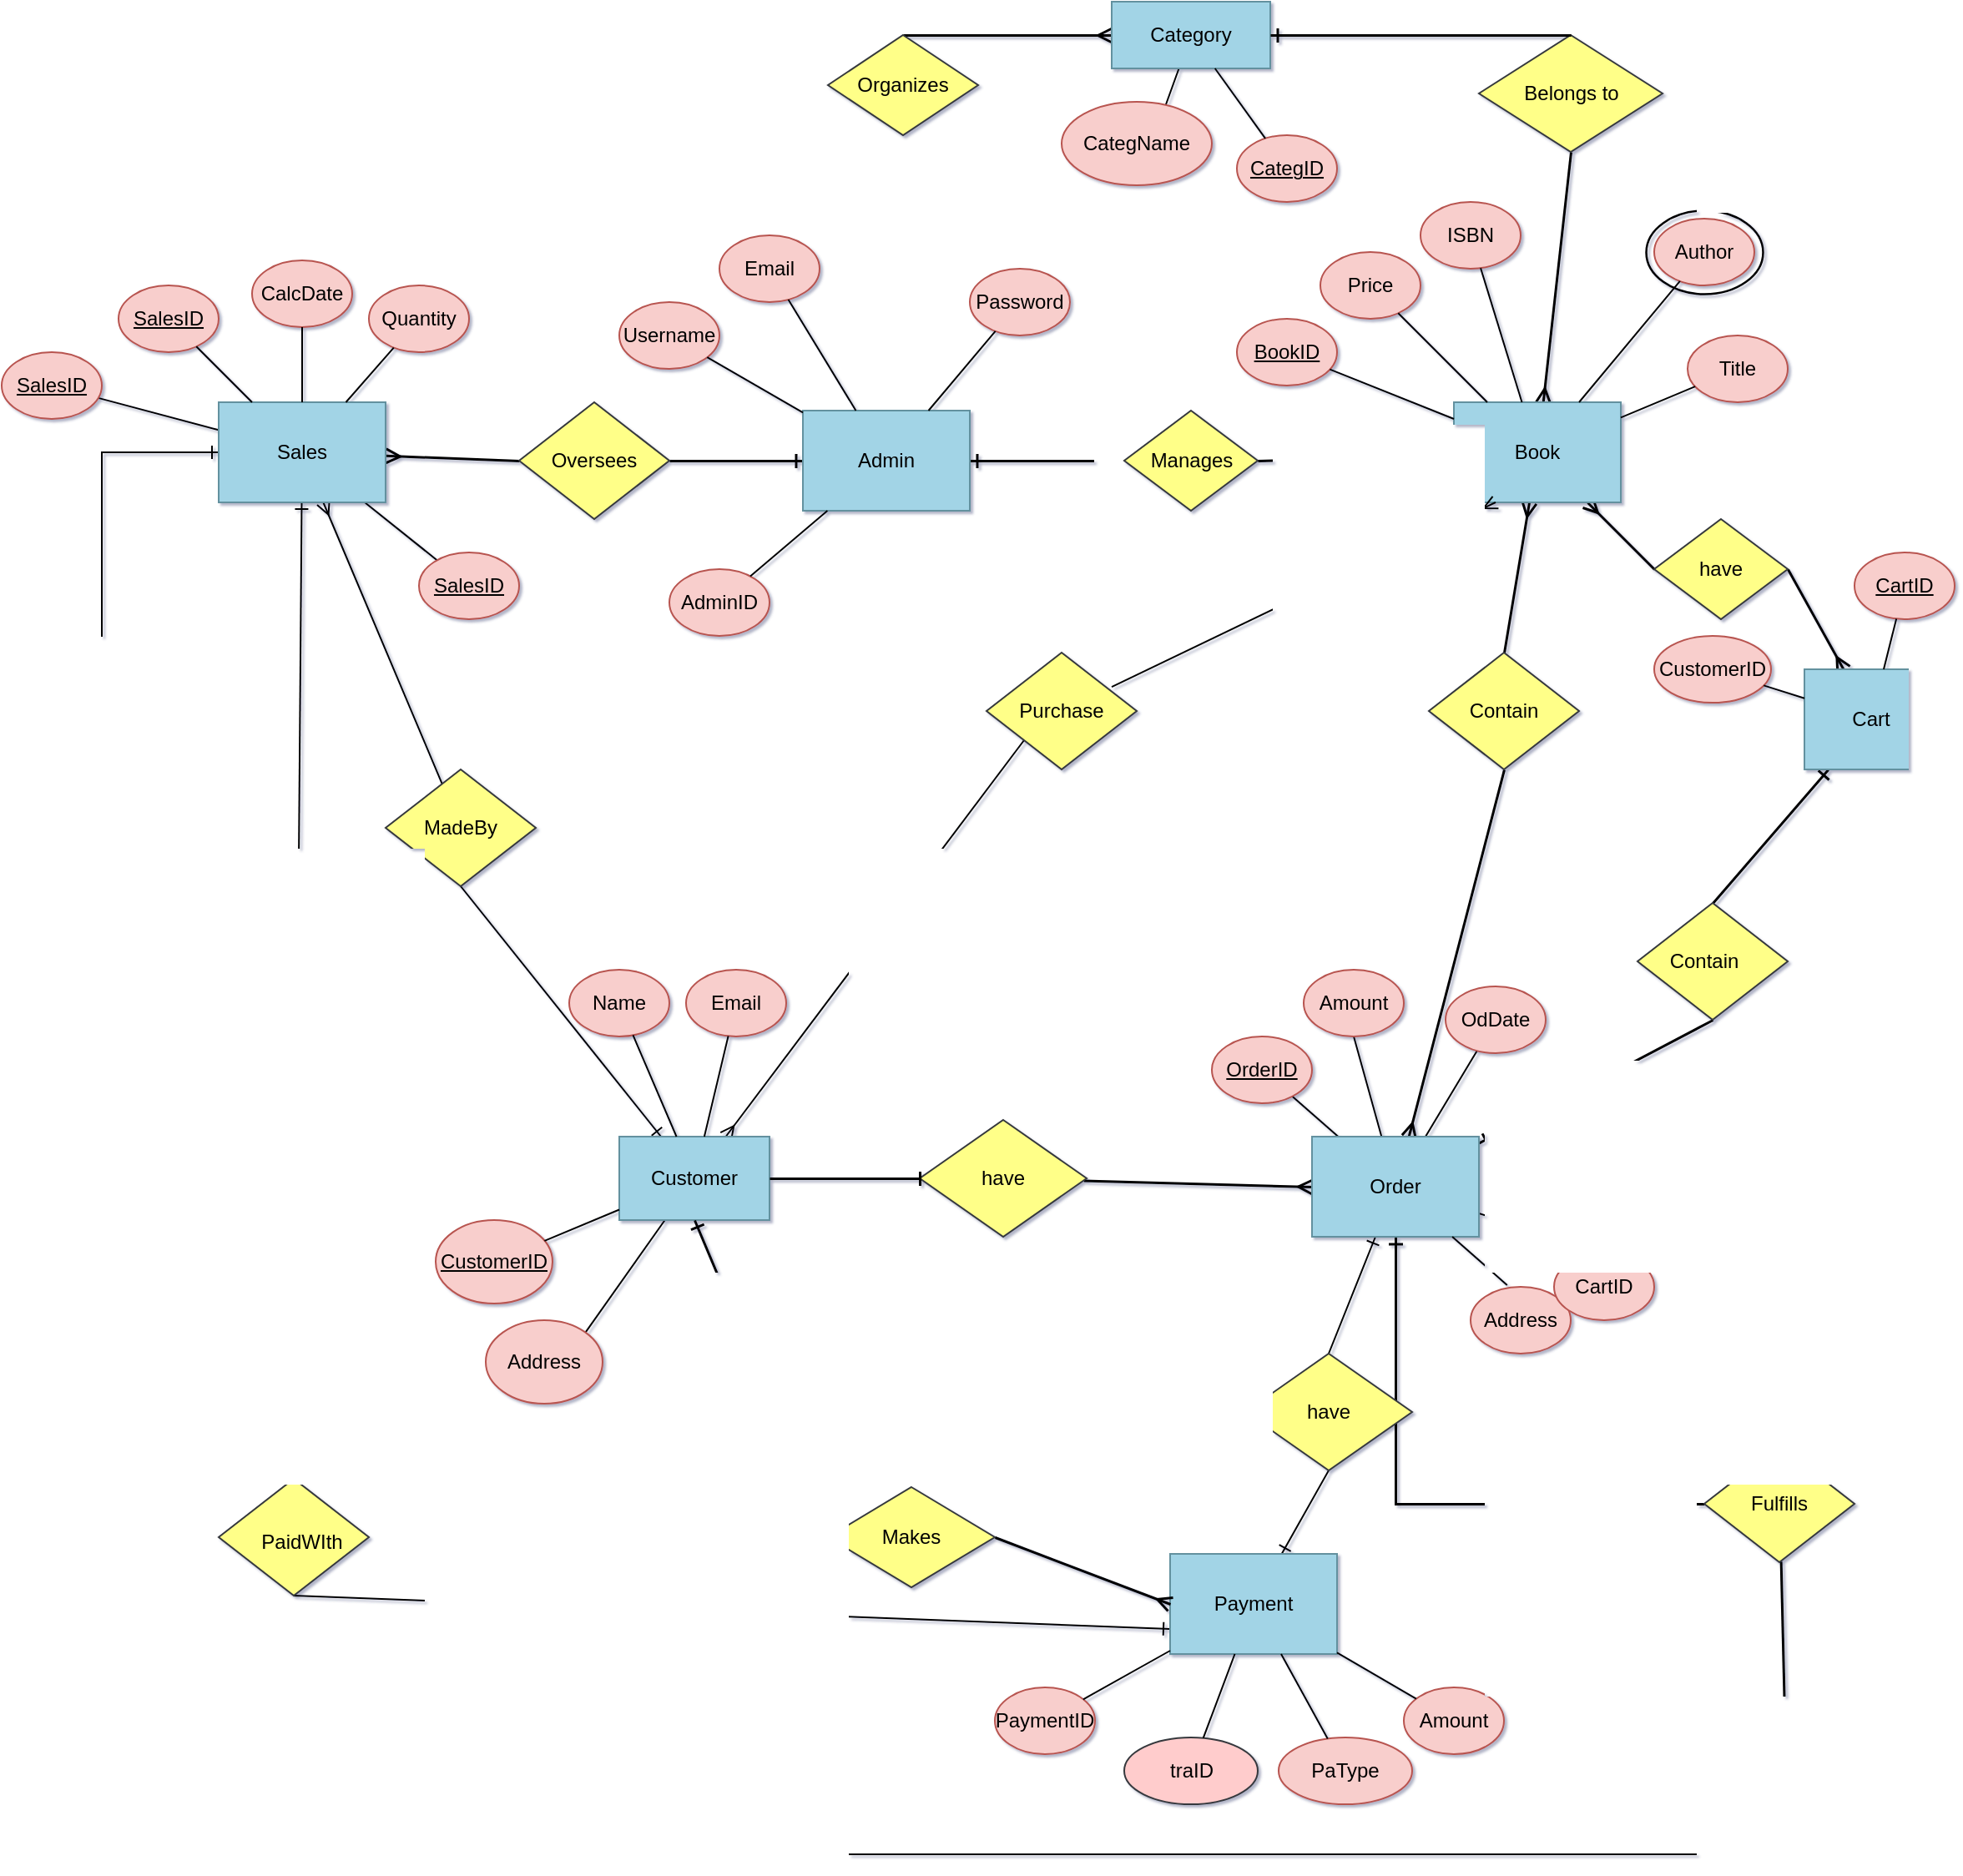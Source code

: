 <mxfile version="26.0.5">
  <diagram name="Page-1" id="3rhYrRMiB4eGqfflBsjG">
    <mxGraphModel dx="-1887" dy="951" grid="1" gridSize="10" guides="0" tooltips="1" connect="1" arrows="1" fold="1" page="0" pageScale="1" pageWidth="980" pageHeight="1390" background="none" math="0" shadow="1">
      <root>
        <mxCell id="0" />
        <mxCell id="1" parent="0" />
        <mxCell id="0gAxfDzyQAuVlfRYsMav-294" style="rounded=0;orthogonalLoop=1;jettySize=auto;html=1;endArrow=ERone;endFill=0;strokeWidth=1.5;exitX=1;exitY=0.5;exitDx=0;exitDy=0;" parent="1" source="0gAxfDzyQAuVlfRYsMav-291" target="0gAxfDzyQAuVlfRYsMav-194" edge="1">
          <mxGeometry relative="1" as="geometry" />
        </mxCell>
        <mxCell id="0gAxfDzyQAuVlfRYsMav-307" style="rounded=0;orthogonalLoop=1;jettySize=auto;html=1;endArrow=ERone;endFill=0;strokeWidth=1.5;exitX=0.5;exitY=1;exitDx=0;exitDy=0;" parent="1" source="0gAxfDzyQAuVlfRYsMav-305" target="0gAxfDzyQAuVlfRYsMav-194" edge="1">
          <mxGeometry relative="1" as="geometry" />
        </mxCell>
        <mxCell id="0gAxfDzyQAuVlfRYsMav-555" style="rounded=0;orthogonalLoop=1;jettySize=auto;html=1;endArrow=ERone;endFill=0;strokeWidth=1.5;" parent="1" source="0gAxfDzyQAuVlfRYsMav-203" target="0gAxfDzyQAuVlfRYsMav-194" edge="1">
          <mxGeometry relative="1" as="geometry" />
        </mxCell>
        <mxCell id="0gAxfDzyQAuVlfRYsMav-194" value="Admin" style="rounded=0;whiteSpace=wrap;html=1;fillColor=#a2d4e6;strokeColor=#63919f;" parent="1" vertex="1">
          <mxGeometry x="3530" y="235" width="100" height="60" as="geometry" />
        </mxCell>
        <mxCell id="0gAxfDzyQAuVlfRYsMav-195" value="AdminID" style="ellipse;whiteSpace=wrap;html=1;fillColor=#f8cecc;strokeColor=#b85450;" parent="1" vertex="1">
          <mxGeometry x="3450" y="330" width="60" height="40" as="geometry" />
        </mxCell>
        <mxCell id="0gAxfDzyQAuVlfRYsMav-196" style="endArrow=none;endFill=0;" parent="1" source="0gAxfDzyQAuVlfRYsMav-194" target="0gAxfDzyQAuVlfRYsMav-195" edge="1">
          <mxGeometry relative="1" as="geometry" />
        </mxCell>
        <mxCell id="0gAxfDzyQAuVlfRYsMav-197" value="Username" style="ellipse;whiteSpace=wrap;html=1;fillColor=#f8cecc;strokeColor=#b85450;" parent="1" vertex="1">
          <mxGeometry x="3420" y="170" width="60" height="40" as="geometry" />
        </mxCell>
        <mxCell id="0gAxfDzyQAuVlfRYsMav-198" style="endArrow=none;endFill=0;" parent="1" source="0gAxfDzyQAuVlfRYsMav-194" target="0gAxfDzyQAuVlfRYsMav-197" edge="1">
          <mxGeometry relative="1" as="geometry" />
        </mxCell>
        <mxCell id="0gAxfDzyQAuVlfRYsMav-199" value="Email" style="ellipse;whiteSpace=wrap;html=1;fillColor=#f8cecc;strokeColor=#b85450;" parent="1" vertex="1">
          <mxGeometry x="3480" y="130" width="60" height="40" as="geometry" />
        </mxCell>
        <mxCell id="0gAxfDzyQAuVlfRYsMav-200" style="endArrow=none;endFill=0;" parent="1" source="0gAxfDzyQAuVlfRYsMav-194" target="0gAxfDzyQAuVlfRYsMav-199" edge="1">
          <mxGeometry relative="1" as="geometry" />
        </mxCell>
        <mxCell id="0gAxfDzyQAuVlfRYsMav-201" value="Password" style="ellipse;whiteSpace=wrap;html=1;fillColor=#f8cecc;strokeColor=#b85450;" parent="1" vertex="1">
          <mxGeometry x="3630" y="150" width="60" height="40" as="geometry" />
        </mxCell>
        <mxCell id="0gAxfDzyQAuVlfRYsMav-202" style="endArrow=none;endFill=0;" parent="1" source="0gAxfDzyQAuVlfRYsMav-194" target="0gAxfDzyQAuVlfRYsMav-201" edge="1">
          <mxGeometry relative="1" as="geometry" />
        </mxCell>
        <mxCell id="0gAxfDzyQAuVlfRYsMav-203" value="Manages" style="rhombus;whiteSpace=wrap;html=1;fillColor=#ffff88;strokeColor=#36393d;" parent="1" vertex="1">
          <mxGeometry x="3722.5" y="235" width="80" height="60" as="geometry" />
        </mxCell>
        <mxCell id="0gAxfDzyQAuVlfRYsMav-209" style="rounded=0;orthogonalLoop=1;jettySize=auto;html=1;endArrow=ERmany;endFill=0;exitX=0;exitY=0.5;exitDx=0;exitDy=0;strokeWidth=1.5;" parent="1" source="0gAxfDzyQAuVlfRYsMav-272" target="0gAxfDzyQAuVlfRYsMav-210" edge="1">
          <mxGeometry relative="1" as="geometry" />
        </mxCell>
        <mxCell id="0gAxfDzyQAuVlfRYsMav-313" style="rounded=0;orthogonalLoop=1;jettySize=auto;html=1;endArrow=ERmany;endFill=0;exitX=0.5;exitY=1;exitDx=0;exitDy=0;strokeWidth=1.5;" parent="1" source="0gAxfDzyQAuVlfRYsMav-311" target="0gAxfDzyQAuVlfRYsMav-210" edge="1">
          <mxGeometry relative="1" as="geometry" />
        </mxCell>
        <mxCell id="0gAxfDzyQAuVlfRYsMav-419" style="rounded=0;orthogonalLoop=1;jettySize=auto;html=1;endArrow=ERmany;endFill=0;exitX=0.5;exitY=0;exitDx=0;exitDy=0;strokeWidth=1.5;" parent="1" source="0gAxfDzyQAuVlfRYsMav-415" target="0gAxfDzyQAuVlfRYsMav-210" edge="1">
          <mxGeometry relative="1" as="geometry" />
        </mxCell>
        <mxCell id="0gAxfDzyQAuVlfRYsMav-556" style="rounded=0;orthogonalLoop=1;jettySize=auto;html=1;endArrow=ERmany;endFill=0;exitX=1;exitY=0.5;exitDx=0;exitDy=0;strokeWidth=1.5;" parent="1" source="0gAxfDzyQAuVlfRYsMav-203" target="0gAxfDzyQAuVlfRYsMav-210" edge="1">
          <mxGeometry relative="1" as="geometry" />
        </mxCell>
        <mxCell id="0gAxfDzyQAuVlfRYsMav-210" value="Book" style="rounded=0;whiteSpace=wrap;html=1;fillColor=#a2d4e6;strokeColor=#63919f;" parent="1" vertex="1">
          <mxGeometry x="3920" y="230" width="100" height="60" as="geometry" />
        </mxCell>
        <mxCell id="0gAxfDzyQAuVlfRYsMav-211" value="&lt;u&gt;BookID&lt;/u&gt;" style="ellipse;whiteSpace=wrap;html=1;fillColor=#f8cecc;strokeColor=#b85450;" parent="1" vertex="1">
          <mxGeometry x="3790" y="180" width="60" height="40" as="geometry" />
        </mxCell>
        <mxCell id="0gAxfDzyQAuVlfRYsMav-212" style="endArrow=none;endFill=0;" parent="1" source="0gAxfDzyQAuVlfRYsMav-210" target="0gAxfDzyQAuVlfRYsMav-211" edge="1">
          <mxGeometry relative="1" as="geometry" />
        </mxCell>
        <mxCell id="0gAxfDzyQAuVlfRYsMav-213" value="Title" style="ellipse;whiteSpace=wrap;html=1;fillColor=#f8cecc;strokeColor=#b85450;" parent="1" vertex="1">
          <mxGeometry x="4060" y="190" width="60" height="40" as="geometry" />
        </mxCell>
        <mxCell id="0gAxfDzyQAuVlfRYsMav-214" style="endArrow=none;endFill=0;" parent="1" source="0gAxfDzyQAuVlfRYsMav-210" target="0gAxfDzyQAuVlfRYsMav-213" edge="1">
          <mxGeometry relative="1" as="geometry" />
        </mxCell>
        <mxCell id="0gAxfDzyQAuVlfRYsMav-215" value="ISBN" style="ellipse;whiteSpace=wrap;html=1;fillColor=#f8cecc;strokeColor=#b85450;" parent="1" vertex="1">
          <mxGeometry x="3900" y="110" width="60" height="40" as="geometry" />
        </mxCell>
        <mxCell id="0gAxfDzyQAuVlfRYsMav-216" style="endArrow=none;endFill=0;" parent="1" source="0gAxfDzyQAuVlfRYsMav-210" target="0gAxfDzyQAuVlfRYsMav-215" edge="1">
          <mxGeometry relative="1" as="geometry" />
        </mxCell>
        <mxCell id="0gAxfDzyQAuVlfRYsMav-217" value="Price" style="ellipse;whiteSpace=wrap;html=1;fillColor=#f8cecc;strokeColor=#b85450;" parent="1" vertex="1">
          <mxGeometry x="3840" y="140" width="60" height="40" as="geometry" />
        </mxCell>
        <mxCell id="0gAxfDzyQAuVlfRYsMav-218" style="endArrow=none;endFill=0;" parent="1" source="0gAxfDzyQAuVlfRYsMav-210" target="0gAxfDzyQAuVlfRYsMav-217" edge="1">
          <mxGeometry relative="1" as="geometry" />
        </mxCell>
        <mxCell id="0gAxfDzyQAuVlfRYsMav-219" value="Author" style="ellipse;whiteSpace=wrap;html=1;fillColor=#f8cecc;strokeColor=#b85450;" parent="1" vertex="1">
          <mxGeometry x="4040" y="120" width="60" height="40" as="geometry" />
        </mxCell>
        <mxCell id="0gAxfDzyQAuVlfRYsMav-220" style="endArrow=none;endFill=0;" parent="1" source="0gAxfDzyQAuVlfRYsMav-210" target="0gAxfDzyQAuVlfRYsMav-219" edge="1">
          <mxGeometry relative="1" as="geometry" />
        </mxCell>
        <mxCell id="0gAxfDzyQAuVlfRYsMav-330" style="rounded=0;orthogonalLoop=1;jettySize=auto;html=1;endArrow=ERone;endFill=0;" parent="1" target="0gAxfDzyQAuVlfRYsMav-221" edge="1">
          <mxGeometry relative="1" as="geometry">
            <mxPoint x="3845" y="870" as="sourcePoint" />
          </mxGeometry>
        </mxCell>
        <mxCell id="0gAxfDzyQAuVlfRYsMav-540" style="rounded=0;orthogonalLoop=1;jettySize=auto;html=1;entryX=0;entryY=0.75;entryDx=0;entryDy=0;endArrow=ERone;endFill=0;exitX=0.5;exitY=1;exitDx=0;exitDy=0;" parent="1" source="0gAxfDzyQAuVlfRYsMav-537" target="0gAxfDzyQAuVlfRYsMav-221" edge="1">
          <mxGeometry relative="1" as="geometry">
            <mxPoint x="3740" y="960" as="targetPoint" />
          </mxGeometry>
        </mxCell>
        <mxCell id="0gAxfDzyQAuVlfRYsMav-221" value="Payment" style="rounded=0;whiteSpace=wrap;html=1;fillColor=#a2d4e6;strokeColor=#63919f;" parent="1" vertex="1">
          <mxGeometry x="3750" y="920" width="100" height="60" as="geometry" />
        </mxCell>
        <mxCell id="0gAxfDzyQAuVlfRYsMav-222" value="PaymentID" style="ellipse;whiteSpace=wrap;html=1;fillColor=#f8cecc;strokeColor=#b85450;" parent="1" vertex="1">
          <mxGeometry x="3645" y="1000" width="60" height="40" as="geometry" />
        </mxCell>
        <mxCell id="0gAxfDzyQAuVlfRYsMav-223" style="endArrow=none;endFill=0;" parent="1" source="0gAxfDzyQAuVlfRYsMav-221" target="0gAxfDzyQAuVlfRYsMav-222" edge="1">
          <mxGeometry relative="1" as="geometry" />
        </mxCell>
        <mxCell id="0gAxfDzyQAuVlfRYsMav-224" value="Amount" style="ellipse;whiteSpace=wrap;html=1;fillColor=#f8cecc;strokeColor=#b85450;" parent="1" vertex="1">
          <mxGeometry x="3890" y="1000" width="60" height="40" as="geometry" />
        </mxCell>
        <mxCell id="0gAxfDzyQAuVlfRYsMav-225" style="endArrow=none;endFill=0;" parent="1" source="0gAxfDzyQAuVlfRYsMav-221" target="0gAxfDzyQAuVlfRYsMav-224" edge="1">
          <mxGeometry relative="1" as="geometry" />
        </mxCell>
        <mxCell id="0gAxfDzyQAuVlfRYsMav-226" value="PaType" style="ellipse;whiteSpace=wrap;html=1;fillColor=#f8cecc;strokeColor=#b85450;" parent="1" vertex="1">
          <mxGeometry x="3815" y="1030" width="80" height="40" as="geometry" />
        </mxCell>
        <mxCell id="0gAxfDzyQAuVlfRYsMav-227" style="endArrow=none;endFill=0;" parent="1" source="0gAxfDzyQAuVlfRYsMav-221" target="0gAxfDzyQAuVlfRYsMav-226" edge="1">
          <mxGeometry relative="1" as="geometry" />
        </mxCell>
        <mxCell id="0gAxfDzyQAuVlfRYsMav-228" value="traID" style="ellipse;whiteSpace=wrap;html=1;fillColor=#ffcccc;strokeColor=#36393d;" parent="1" vertex="1">
          <mxGeometry x="3722.5" y="1030" width="80" height="40" as="geometry" />
        </mxCell>
        <mxCell id="0gAxfDzyQAuVlfRYsMav-229" style="endArrow=none;endFill=0;" parent="1" source="0gAxfDzyQAuVlfRYsMav-221" target="0gAxfDzyQAuVlfRYsMav-228" edge="1">
          <mxGeometry relative="1" as="geometry" />
        </mxCell>
        <mxCell id="0gAxfDzyQAuVlfRYsMav-320" style="rounded=0;orthogonalLoop=1;jettySize=auto;html=1;entryX=1;entryY=0;entryDx=0;entryDy=0;endArrow=none;endFill=0;" parent="1" source="0gAxfDzyQAuVlfRYsMav-237" target="0gAxfDzyQAuVlfRYsMav-319" edge="1">
          <mxGeometry relative="1" as="geometry" />
        </mxCell>
        <mxCell id="0gAxfDzyQAuVlfRYsMav-423" style="rounded=0;orthogonalLoop=1;jettySize=auto;html=1;endArrow=ERmany;endFill=0;exitX=0;exitY=1;exitDx=0;exitDy=0;" parent="1" source="0gAxfDzyQAuVlfRYsMav-417" target="0gAxfDzyQAuVlfRYsMav-237" edge="1">
          <mxGeometry relative="1" as="geometry">
            <mxPoint x="3500" y="560" as="sourcePoint" />
          </mxGeometry>
        </mxCell>
        <mxCell id="0gAxfDzyQAuVlfRYsMav-533" style="rounded=0;orthogonalLoop=1;jettySize=auto;html=1;endArrow=ERone;endFill=0;exitX=0.5;exitY=1;exitDx=0;exitDy=0;" parent="1" source="0gAxfDzyQAuVlfRYsMav-530" target="0gAxfDzyQAuVlfRYsMav-237" edge="1">
          <mxGeometry relative="1" as="geometry">
            <mxPoint x="3310" y="600" as="sourcePoint" />
          </mxGeometry>
        </mxCell>
        <mxCell id="0gAxfDzyQAuVlfRYsMav-237" value="Customer" style="rounded=0;whiteSpace=wrap;html=1;fillColor=#a2d4e6;strokeColor=#63919f;" parent="1" vertex="1">
          <mxGeometry x="3420" y="670" width="90" height="50" as="geometry" />
        </mxCell>
        <mxCell id="0gAxfDzyQAuVlfRYsMav-238" value="&lt;u&gt;CustomerID&lt;/u&gt;" style="ellipse;whiteSpace=wrap;html=1;fillColor=#f8cecc;strokeColor=#b85450;" parent="1" vertex="1">
          <mxGeometry x="3310" y="720" width="70" height="50" as="geometry" />
        </mxCell>
        <mxCell id="0gAxfDzyQAuVlfRYsMav-239" style="endArrow=none;endFill=0;" parent="1" source="0gAxfDzyQAuVlfRYsMav-237" target="0gAxfDzyQAuVlfRYsMav-238" edge="1">
          <mxGeometry relative="1" as="geometry" />
        </mxCell>
        <mxCell id="0gAxfDzyQAuVlfRYsMav-240" value="Name" style="ellipse;whiteSpace=wrap;html=1;fillColor=#f8cecc;strokeColor=#b85450;" parent="1" vertex="1">
          <mxGeometry x="3390" y="570" width="60" height="40" as="geometry" />
        </mxCell>
        <mxCell id="0gAxfDzyQAuVlfRYsMav-241" style="endArrow=none;endFill=0;" parent="1" source="0gAxfDzyQAuVlfRYsMav-237" target="0gAxfDzyQAuVlfRYsMav-240" edge="1">
          <mxGeometry relative="1" as="geometry" />
        </mxCell>
        <mxCell id="0gAxfDzyQAuVlfRYsMav-242" value="Email" style="ellipse;whiteSpace=wrap;html=1;fillColor=#f8cecc;strokeColor=#b85450;" parent="1" vertex="1">
          <mxGeometry x="3460" y="570" width="60" height="40" as="geometry" />
        </mxCell>
        <mxCell id="0gAxfDzyQAuVlfRYsMav-243" style="endArrow=none;endFill=0;" parent="1" source="0gAxfDzyQAuVlfRYsMav-237" target="0gAxfDzyQAuVlfRYsMav-242" edge="1">
          <mxGeometry relative="1" as="geometry" />
        </mxCell>
        <mxCell id="0gAxfDzyQAuVlfRYsMav-248" style="rounded=0;orthogonalLoop=1;jettySize=auto;html=1;entryX=0;entryY=0.5;entryDx=0;entryDy=0;endArrow=ERmany;endFill=0;strokeWidth=1.5;" parent="1" source="0gAxfDzyQAuVlfRYsMav-249" target="0gAxfDzyQAuVlfRYsMav-276" edge="1">
          <mxGeometry relative="1" as="geometry">
            <mxPoint x="3830" y="695" as="targetPoint" />
          </mxGeometry>
        </mxCell>
        <mxCell id="0gAxfDzyQAuVlfRYsMav-249" value="" style="rhombus;whiteSpace=wrap;html=1;fillColor=#ffff88;strokeColor=#36393d;" parent="1" vertex="1">
          <mxGeometry x="3600" y="660" width="100" height="70" as="geometry" />
        </mxCell>
        <mxCell id="0gAxfDzyQAuVlfRYsMav-250" value="have" style="text;html=1;align=center;verticalAlign=middle;whiteSpace=wrap;rounded=0;" parent="1" vertex="1">
          <mxGeometry x="3620" y="680" width="60" height="30" as="geometry" />
        </mxCell>
        <mxCell id="0gAxfDzyQAuVlfRYsMav-253" value="" style="endArrow=baseDash;html=1;rounded=0;entryX=0;entryY=0.5;entryDx=0;entryDy=0;endFill=0;strokeWidth=1.5;" parent="1" target="0gAxfDzyQAuVlfRYsMav-249" edge="1">
          <mxGeometry width="50" height="50" relative="1" as="geometry">
            <mxPoint x="3510" y="695" as="sourcePoint" />
            <mxPoint x="3600" y="560" as="targetPoint" />
          </mxGeometry>
        </mxCell>
        <mxCell id="0gAxfDzyQAuVlfRYsMav-258" value="" style="rhombus;whiteSpace=wrap;html=1;fillColor=#ffff88;strokeColor=#36393d;" parent="1" vertex="1">
          <mxGeometry x="3545" y="880" width="100" height="60" as="geometry" />
        </mxCell>
        <mxCell id="0gAxfDzyQAuVlfRYsMav-259" value="Makes" style="text;html=1;align=center;verticalAlign=middle;whiteSpace=wrap;rounded=0;" parent="1" vertex="1">
          <mxGeometry x="3565" y="895" width="60" height="30" as="geometry" />
        </mxCell>
        <mxCell id="0gAxfDzyQAuVlfRYsMav-260" value="" style="endArrow=ERmany;html=1;rounded=0;entryX=0;entryY=0.5;entryDx=0;entryDy=0;exitX=1;exitY=0.5;exitDx=0;exitDy=0;endFill=0;strokeWidth=1.5;" parent="1" source="0gAxfDzyQAuVlfRYsMav-258" target="0gAxfDzyQAuVlfRYsMav-221" edge="1">
          <mxGeometry width="50" height="50" relative="1" as="geometry">
            <mxPoint x="3700" y="870" as="sourcePoint" />
            <mxPoint x="3750" y="820" as="targetPoint" />
          </mxGeometry>
        </mxCell>
        <mxCell id="0gAxfDzyQAuVlfRYsMav-261" value="" style="endArrow=ERone;html=1;rounded=0;exitX=0;exitY=0.5;exitDx=0;exitDy=0;entryX=0.5;entryY=1;entryDx=0;entryDy=0;endFill=0;strokeWidth=1.5;" parent="1" source="0gAxfDzyQAuVlfRYsMav-258" target="0gAxfDzyQAuVlfRYsMav-237" edge="1">
          <mxGeometry width="50" height="50" relative="1" as="geometry">
            <mxPoint x="3750" y="820" as="sourcePoint" />
            <mxPoint x="3700" y="870" as="targetPoint" />
          </mxGeometry>
        </mxCell>
        <mxCell id="0gAxfDzyQAuVlfRYsMav-266" style="rounded=0;orthogonalLoop=1;jettySize=auto;html=1;curved=1;strokeColor=default;endArrow=ERmany;endFill=0;exitX=1;exitY=0.5;exitDx=0;exitDy=0;strokeWidth=1.5;" parent="1" source="0gAxfDzyQAuVlfRYsMav-272" target="0gAxfDzyQAuVlfRYsMav-267" edge="1">
          <mxGeometry relative="1" as="geometry" />
        </mxCell>
        <mxCell id="0gAxfDzyQAuVlfRYsMav-566" style="rounded=0;orthogonalLoop=1;jettySize=auto;html=1;endArrow=ERone;endFill=0;strokeWidth=1.5;exitX=0.5;exitY=0;exitDx=0;exitDy=0;" parent="1" source="0gAxfDzyQAuVlfRYsMav-562" target="0gAxfDzyQAuVlfRYsMav-267" edge="1">
          <mxGeometry relative="1" as="geometry" />
        </mxCell>
        <mxCell id="0gAxfDzyQAuVlfRYsMav-267" value="Cart" style="rounded=0;whiteSpace=wrap;html=1;fillColor=#a2d4e6;strokeColor=#63919f;" parent="1" vertex="1">
          <mxGeometry x="4130" y="390" width="80" height="60" as="geometry" />
        </mxCell>
        <mxCell id="0gAxfDzyQAuVlfRYsMav-268" value="&lt;u&gt;CartID&lt;/u&gt;" style="ellipse;whiteSpace=wrap;html=1;fillColor=#f8cecc;strokeColor=#b85450;" parent="1" vertex="1">
          <mxGeometry x="4160" y="320" width="60" height="40" as="geometry" />
        </mxCell>
        <mxCell id="0gAxfDzyQAuVlfRYsMav-269" style="endArrow=none;endFill=0;" parent="1" source="0gAxfDzyQAuVlfRYsMav-267" target="0gAxfDzyQAuVlfRYsMav-268" edge="1">
          <mxGeometry relative="1" as="geometry" />
        </mxCell>
        <mxCell id="0gAxfDzyQAuVlfRYsMav-270" value="CustomerID" style="ellipse;whiteSpace=wrap;html=1;fillColor=#f8cecc;strokeColor=#b85450;" parent="1" vertex="1">
          <mxGeometry x="4040" y="370" width="70" height="40" as="geometry" />
        </mxCell>
        <mxCell id="0gAxfDzyQAuVlfRYsMav-271" style="endArrow=none;endFill=0;" parent="1" source="0gAxfDzyQAuVlfRYsMav-267" target="0gAxfDzyQAuVlfRYsMav-270" edge="1">
          <mxGeometry relative="1" as="geometry" />
        </mxCell>
        <mxCell id="0gAxfDzyQAuVlfRYsMav-272" value="have" style="rhombus;whiteSpace=wrap;html=1;fillColor=#ffff88;strokeColor=#36393d;" parent="1" vertex="1">
          <mxGeometry x="4040" y="300" width="80" height="60" as="geometry" />
        </mxCell>
        <mxCell id="0gAxfDzyQAuVlfRYsMav-273" style="rounded=0;orthogonalLoop=1;jettySize=auto;html=1;endArrow=none;endFill=0;" parent="1" source="0gAxfDzyQAuVlfRYsMav-276" target="0gAxfDzyQAuVlfRYsMav-280" edge="1">
          <mxGeometry relative="1" as="geometry" />
        </mxCell>
        <mxCell id="0gAxfDzyQAuVlfRYsMav-274" style="rounded=0;orthogonalLoop=1;jettySize=auto;html=1;endArrow=none;endFill=0;" parent="1" source="0gAxfDzyQAuVlfRYsMav-276" target="0gAxfDzyQAuVlfRYsMav-279" edge="1">
          <mxGeometry relative="1" as="geometry" />
        </mxCell>
        <mxCell id="0gAxfDzyQAuVlfRYsMav-317" style="rounded=0;orthogonalLoop=1;jettySize=auto;html=1;entryX=0.5;entryY=0;entryDx=0;entryDy=0;endArrow=none;endFill=0;" parent="1" source="0gAxfDzyQAuVlfRYsMav-276" target="0gAxfDzyQAuVlfRYsMav-315" edge="1">
          <mxGeometry relative="1" as="geometry" />
        </mxCell>
        <mxCell id="0gAxfDzyQAuVlfRYsMav-324" style="rounded=0;orthogonalLoop=1;jettySize=auto;html=1;entryX=0.5;entryY=1;entryDx=0;entryDy=0;endArrow=none;endFill=0;" parent="1" source="0gAxfDzyQAuVlfRYsMav-276" target="0gAxfDzyQAuVlfRYsMav-277" edge="1">
          <mxGeometry relative="1" as="geometry">
            <mxPoint x="3860" y="590" as="targetPoint" />
          </mxGeometry>
        </mxCell>
        <mxCell id="0gAxfDzyQAuVlfRYsMav-331" style="rounded=0;orthogonalLoop=1;jettySize=auto;html=1;endArrow=ERone;endFill=0;exitX=0.5;exitY=0;exitDx=0;exitDy=0;" parent="1" source="0gAxfDzyQAuVlfRYsMav-328" target="0gAxfDzyQAuVlfRYsMav-276" edge="1">
          <mxGeometry relative="1" as="geometry" />
        </mxCell>
        <mxCell id="0gAxfDzyQAuVlfRYsMav-420" style="rounded=0;orthogonalLoop=1;jettySize=auto;html=1;endArrow=ERmany;endFill=0;exitX=0.5;exitY=1;exitDx=0;exitDy=0;strokeWidth=1.5;" parent="1" source="0gAxfDzyQAuVlfRYsMav-415" target="0gAxfDzyQAuVlfRYsMav-276" edge="1">
          <mxGeometry relative="1" as="geometry" />
        </mxCell>
        <mxCell id="0gAxfDzyQAuVlfRYsMav-550" style="edgeStyle=orthogonalEdgeStyle;rounded=0;orthogonalLoop=1;jettySize=auto;html=1;endArrow=ERone;endFill=0;strokeWidth=1.5;" parent="1" source="0gAxfDzyQAuVlfRYsMav-542" target="0gAxfDzyQAuVlfRYsMav-276" edge="1">
          <mxGeometry relative="1" as="geometry" />
        </mxCell>
        <mxCell id="0gAxfDzyQAuVlfRYsMav-565" style="rounded=0;orthogonalLoop=1;jettySize=auto;html=1;endArrow=ERone;endFill=0;strokeWidth=1.5;exitX=0.5;exitY=1;exitDx=0;exitDy=0;" parent="1" source="0gAxfDzyQAuVlfRYsMav-562" target="0gAxfDzyQAuVlfRYsMav-276" edge="1">
          <mxGeometry relative="1" as="geometry" />
        </mxCell>
        <mxCell id="0gAxfDzyQAuVlfRYsMav-276" value="Order" style="rounded=0;whiteSpace=wrap;html=1;fillColor=#a2d4e6;strokeColor=#63919f;" parent="1" vertex="1">
          <mxGeometry x="3835" y="670" width="100" height="60" as="geometry" />
        </mxCell>
        <mxCell id="0gAxfDzyQAuVlfRYsMav-277" value="Amount" style="ellipse;whiteSpace=wrap;html=1;fillColor=#f8cecc;strokeColor=#b85450;" parent="1" vertex="1">
          <mxGeometry x="3830" y="570" width="60" height="40" as="geometry" />
        </mxCell>
        <mxCell id="0gAxfDzyQAuVlfRYsMav-278" value="Address" style="ellipse;whiteSpace=wrap;html=1;fillColor=#f8cecc;strokeColor=#b85450;" parent="1" vertex="1">
          <mxGeometry x="3930" y="760" width="60" height="40" as="geometry" />
        </mxCell>
        <mxCell id="0gAxfDzyQAuVlfRYsMav-279" value="OdDate" style="ellipse;whiteSpace=wrap;html=1;fillColor=#f8cecc;strokeColor=#b85450;" parent="1" vertex="1">
          <mxGeometry x="3915" y="580" width="60" height="40" as="geometry" />
        </mxCell>
        <mxCell id="0gAxfDzyQAuVlfRYsMav-280" value="&lt;u&gt;OrderID&lt;/u&gt;" style="ellipse;whiteSpace=wrap;html=1;fillColor=#f8cecc;strokeColor=#b85450;" parent="1" vertex="1">
          <mxGeometry x="3775" y="610" width="60" height="40" as="geometry" />
        </mxCell>
        <mxCell id="0gAxfDzyQAuVlfRYsMav-296" style="rounded=0;orthogonalLoop=1;jettySize=auto;html=1;endArrow=ERmany;endFill=0;strokeWidth=1.5;exitX=0;exitY=0.5;exitDx=0;exitDy=0;" parent="1" source="0gAxfDzyQAuVlfRYsMav-291" target="0gAxfDzyQAuVlfRYsMav-284" edge="1">
          <mxGeometry relative="1" as="geometry" />
        </mxCell>
        <mxCell id="0gAxfDzyQAuVlfRYsMav-532" style="rounded=0;orthogonalLoop=1;jettySize=auto;html=1;endArrow=ERmany;endFill=0;" parent="1" source="0gAxfDzyQAuVlfRYsMav-530" target="0gAxfDzyQAuVlfRYsMav-284" edge="1">
          <mxGeometry relative="1" as="geometry" />
        </mxCell>
        <mxCell id="0gAxfDzyQAuVlfRYsMav-539" style="rounded=0;orthogonalLoop=1;jettySize=auto;html=1;endArrow=ERone;endFill=0;exitX=0.5;exitY=0;exitDx=0;exitDy=0;" parent="1" source="0gAxfDzyQAuVlfRYsMav-537" target="0gAxfDzyQAuVlfRYsMav-284" edge="1">
          <mxGeometry relative="1" as="geometry" />
        </mxCell>
        <mxCell id="0gAxfDzyQAuVlfRYsMav-547" style="edgeStyle=orthogonalEdgeStyle;rounded=0;orthogonalLoop=1;jettySize=auto;html=1;endArrow=ERone;endFill=0;" parent="1" target="0gAxfDzyQAuVlfRYsMav-284" edge="1">
          <mxGeometry relative="1" as="geometry">
            <mxPoint x="3120" y="1100" as="sourcePoint" />
            <Array as="points">
              <mxPoint x="3120" y="1100" />
              <mxPoint x="3110" y="1100" />
              <mxPoint x="3110" y="260" />
            </Array>
          </mxGeometry>
        </mxCell>
        <mxCell id="lsrrJz_K4vzebeDcMopM-3" style="rounded=0;orthogonalLoop=1;jettySize=auto;html=1;endArrow=none;endFill=0;" edge="1" parent="1" source="0gAxfDzyQAuVlfRYsMav-284" target="lsrrJz_K4vzebeDcMopM-2">
          <mxGeometry relative="1" as="geometry" />
        </mxCell>
        <mxCell id="lsrrJz_K4vzebeDcMopM-5" style="rounded=0;orthogonalLoop=1;jettySize=auto;html=1;endArrow=none;endFill=0;" edge="1" parent="1" source="0gAxfDzyQAuVlfRYsMav-284" target="lsrrJz_K4vzebeDcMopM-4">
          <mxGeometry relative="1" as="geometry" />
        </mxCell>
        <mxCell id="0gAxfDzyQAuVlfRYsMav-284" value="Sales" style="rounded=0;whiteSpace=wrap;html=1;fillColor=#a2d4e6;strokeColor=#63919f;" parent="1" vertex="1">
          <mxGeometry x="3180" y="230" width="100" height="60" as="geometry" />
        </mxCell>
        <mxCell id="0gAxfDzyQAuVlfRYsMav-285" value="&lt;u&gt;SalesID&lt;/u&gt;" style="ellipse;whiteSpace=wrap;html=1;fillColor=#f8cecc;strokeColor=#b85450;" parent="1" vertex="1">
          <mxGeometry x="3120" y="160" width="60" height="40" as="geometry" />
        </mxCell>
        <mxCell id="0gAxfDzyQAuVlfRYsMav-286" style="endArrow=none;endFill=0;" parent="1" source="0gAxfDzyQAuVlfRYsMav-284" target="0gAxfDzyQAuVlfRYsMav-285" edge="1">
          <mxGeometry relative="1" as="geometry" />
        </mxCell>
        <mxCell id="0gAxfDzyQAuVlfRYsMav-287" value="Quantity" style="ellipse;whiteSpace=wrap;html=1;fillColor=#f8cecc;strokeColor=#b85450;" parent="1" vertex="1">
          <mxGeometry x="3270" y="160" width="60" height="40" as="geometry" />
        </mxCell>
        <mxCell id="0gAxfDzyQAuVlfRYsMav-288" style="endArrow=none;endFill=0;" parent="1" source="0gAxfDzyQAuVlfRYsMav-284" target="0gAxfDzyQAuVlfRYsMav-287" edge="1">
          <mxGeometry relative="1" as="geometry" />
        </mxCell>
        <mxCell id="0gAxfDzyQAuVlfRYsMav-289" value="CalcDate" style="ellipse;whiteSpace=wrap;html=1;fillColor=#f8cecc;strokeColor=#b85450;" parent="1" vertex="1">
          <mxGeometry x="3200" y="145" width="60" height="40" as="geometry" />
        </mxCell>
        <mxCell id="0gAxfDzyQAuVlfRYsMav-290" style="endArrow=none;endFill=0;" parent="1" source="0gAxfDzyQAuVlfRYsMav-284" target="0gAxfDzyQAuVlfRYsMav-289" edge="1">
          <mxGeometry relative="1" as="geometry" />
        </mxCell>
        <mxCell id="0gAxfDzyQAuVlfRYsMav-291" value="" style="rhombus;whiteSpace=wrap;html=1;fillColor=#ffff88;strokeColor=#36393d;" parent="1" vertex="1">
          <mxGeometry x="3360" y="230" width="90" height="70" as="geometry" />
        </mxCell>
        <mxCell id="0gAxfDzyQAuVlfRYsMav-292" value="Oversees" style="text;html=1;align=center;verticalAlign=middle;whiteSpace=wrap;rounded=0;" parent="1" vertex="1">
          <mxGeometry x="3375" y="250" width="60" height="30" as="geometry" />
        </mxCell>
        <mxCell id="0gAxfDzyQAuVlfRYsMav-304" style="rounded=0;orthogonalLoop=1;jettySize=auto;html=1;entryX=0.5;entryY=1;entryDx=0;entryDy=0;endArrow=none;endFill=0;" parent="1" source="0gAxfDzyQAuVlfRYsMav-297" target="0gAxfDzyQAuVlfRYsMav-300" edge="1">
          <mxGeometry relative="1" as="geometry" />
        </mxCell>
        <mxCell id="0gAxfDzyQAuVlfRYsMav-557" style="rounded=0;orthogonalLoop=1;jettySize=auto;html=1;endArrow=ERmany;endFill=0;exitX=0.5;exitY=0;exitDx=0;exitDy=0;strokeWidth=1.5;" parent="1" source="0gAxfDzyQAuVlfRYsMav-305" target="0gAxfDzyQAuVlfRYsMav-297" edge="1">
          <mxGeometry relative="1" as="geometry" />
        </mxCell>
        <mxCell id="0gAxfDzyQAuVlfRYsMav-297" value="Category" style="rounded=0;whiteSpace=wrap;html=1;fillColor=#a2d4e6;strokeColor=#63919f;" parent="1" vertex="1">
          <mxGeometry x="3715" y="-10" width="95" height="40" as="geometry" />
        </mxCell>
        <mxCell id="0gAxfDzyQAuVlfRYsMav-298" value="&lt;u&gt;CategID&lt;/u&gt;" style="ellipse;whiteSpace=wrap;html=1;fillColor=#f8cecc;strokeColor=#b85450;" parent="1" vertex="1">
          <mxGeometry x="3790" y="70" width="60" height="40" as="geometry" />
        </mxCell>
        <mxCell id="0gAxfDzyQAuVlfRYsMav-299" style="endArrow=none;endFill=0;" parent="1" source="0gAxfDzyQAuVlfRYsMav-297" target="0gAxfDzyQAuVlfRYsMav-298" edge="1">
          <mxGeometry relative="1" as="geometry" />
        </mxCell>
        <mxCell id="0gAxfDzyQAuVlfRYsMav-300" value="CategName" style="ellipse;whiteSpace=wrap;html=1;fillColor=#f8cecc;strokeColor=#b85450;" parent="1" vertex="1">
          <mxGeometry x="3685" y="50" width="90" height="50" as="geometry" />
        </mxCell>
        <mxCell id="0gAxfDzyQAuVlfRYsMav-305" value="" style="rhombus;whiteSpace=wrap;html=1;fillColor=#ffff88;strokeColor=#36393d;" parent="1" vertex="1">
          <mxGeometry x="3545" y="10" width="90" height="60" as="geometry" />
        </mxCell>
        <mxCell id="0gAxfDzyQAuVlfRYsMav-306" value="Organizes" style="text;html=1;align=center;verticalAlign=middle;whiteSpace=wrap;rounded=0;" parent="1" vertex="1">
          <mxGeometry x="3560" y="25" width="60" height="30" as="geometry" />
        </mxCell>
        <mxCell id="0gAxfDzyQAuVlfRYsMav-311" value="" style="rhombus;whiteSpace=wrap;html=1;fillColor=#ffff88;strokeColor=#36393d;" parent="1" vertex="1">
          <mxGeometry x="3935" y="10" width="110" height="70" as="geometry" />
        </mxCell>
        <mxCell id="0gAxfDzyQAuVlfRYsMav-314" style="rounded=0;orthogonalLoop=1;jettySize=auto;html=1;exitX=0.5;exitY=0;exitDx=0;exitDy=0;endArrow=ERone;endFill=0;strokeWidth=1.5;" parent="1" source="0gAxfDzyQAuVlfRYsMav-311" target="0gAxfDzyQAuVlfRYsMav-297" edge="1">
          <mxGeometry relative="1" as="geometry" />
        </mxCell>
        <mxCell id="0gAxfDzyQAuVlfRYsMav-312" value="Belongs to" style="text;html=1;align=center;verticalAlign=middle;whiteSpace=wrap;rounded=0;fillColor=none;strokeColor=none;glass=0;gradientColor=none;" parent="1" vertex="1">
          <mxGeometry x="3937.5" y="30" width="105" height="30" as="geometry" />
        </mxCell>
        <mxCell id="0gAxfDzyQAuVlfRYsMav-315" value="CartID" style="ellipse;whiteSpace=wrap;html=1;fillColor=#f8cecc;strokeColor=#b85450;" parent="1" vertex="1">
          <mxGeometry x="3980" y="740" width="60" height="40" as="geometry" />
        </mxCell>
        <mxCell id="0gAxfDzyQAuVlfRYsMav-316" style="rounded=0;orthogonalLoop=1;jettySize=auto;html=1;entryX=0.365;entryY=-0.026;entryDx=0;entryDy=0;entryPerimeter=0;endArrow=none;endFill=0;" parent="1" source="0gAxfDzyQAuVlfRYsMav-276" target="0gAxfDzyQAuVlfRYsMav-278" edge="1">
          <mxGeometry relative="1" as="geometry" />
        </mxCell>
        <mxCell id="0gAxfDzyQAuVlfRYsMav-319" value="Address" style="ellipse;whiteSpace=wrap;html=1;fillColor=#f8cecc;strokeColor=#b85450;" parent="1" vertex="1">
          <mxGeometry x="3340" y="780" width="70" height="50" as="geometry" />
        </mxCell>
        <mxCell id="0gAxfDzyQAuVlfRYsMav-328" value="" style="rhombus;whiteSpace=wrap;html=1;fillColor=#ffff88;strokeColor=#36393d;" parent="1" vertex="1">
          <mxGeometry x="3795" y="800" width="100" height="70" as="geometry" />
        </mxCell>
        <mxCell id="0gAxfDzyQAuVlfRYsMav-329" value="have" style="text;html=1;align=center;verticalAlign=middle;whiteSpace=wrap;rounded=0;" parent="1" vertex="1">
          <mxGeometry x="3815" y="820" width="60" height="30" as="geometry" />
        </mxCell>
        <mxCell id="0gAxfDzyQAuVlfRYsMav-415" value="" style="rhombus;whiteSpace=wrap;html=1;fillColor=#ffff88;strokeColor=#36393d;" parent="1" vertex="1">
          <mxGeometry x="3905" y="380" width="90" height="70" as="geometry" />
        </mxCell>
        <mxCell id="0gAxfDzyQAuVlfRYsMav-416" value="Contain" style="text;html=1;align=center;verticalAlign=middle;whiteSpace=wrap;rounded=0;" parent="1" vertex="1">
          <mxGeometry x="3920" y="400" width="60" height="30" as="geometry" />
        </mxCell>
        <mxCell id="0gAxfDzyQAuVlfRYsMav-417" value="" style="rhombus;whiteSpace=wrap;html=1;fillColor=#ffff88;strokeColor=#36393d;" parent="1" vertex="1">
          <mxGeometry x="3640" y="380" width="90" height="70" as="geometry" />
        </mxCell>
        <mxCell id="0gAxfDzyQAuVlfRYsMav-421" style="rounded=0;orthogonalLoop=1;jettySize=auto;html=1;entryX=0.25;entryY=1;entryDx=0;entryDy=0;endArrow=ERmany;endFill=0;" parent="1" source="0gAxfDzyQAuVlfRYsMav-418" target="0gAxfDzyQAuVlfRYsMav-210" edge="1">
          <mxGeometry relative="1" as="geometry" />
        </mxCell>
        <mxCell id="0gAxfDzyQAuVlfRYsMav-418" value="Purchase" style="text;html=1;align=center;verticalAlign=middle;whiteSpace=wrap;rounded=0;" parent="1" vertex="1">
          <mxGeometry x="3655" y="400" width="60" height="30" as="geometry" />
        </mxCell>
        <mxCell id="0gAxfDzyQAuVlfRYsMav-530" value="" style="rhombus;whiteSpace=wrap;html=1;fillColor=#ffff88;strokeColor=#36393d;" parent="1" vertex="1">
          <mxGeometry x="3280" y="450" width="90" height="70" as="geometry" />
        </mxCell>
        <mxCell id="0gAxfDzyQAuVlfRYsMav-531" value="MadeBy" style="text;html=1;align=center;verticalAlign=middle;whiteSpace=wrap;rounded=0;" parent="1" vertex="1">
          <mxGeometry x="3295" y="470" width="60" height="30" as="geometry" />
        </mxCell>
        <mxCell id="0gAxfDzyQAuVlfRYsMav-537" value="" style="rhombus;whiteSpace=wrap;html=1;fillColor=#ffff88;strokeColor=#36393d;" parent="1" vertex="1">
          <mxGeometry x="3180" y="875" width="90" height="70" as="geometry" />
        </mxCell>
        <mxCell id="0gAxfDzyQAuVlfRYsMav-538" value="PaidWIth" style="text;html=1;align=center;verticalAlign=middle;whiteSpace=wrap;rounded=0;" parent="1" vertex="1">
          <mxGeometry x="3200" y="895" width="60" height="35" as="geometry" />
        </mxCell>
        <mxCell id="0gAxfDzyQAuVlfRYsMav-549" style="rounded=0;orthogonalLoop=1;jettySize=auto;html=1;endArrow=none;endFill=0;strokeWidth=1.5;" parent="1" source="0gAxfDzyQAuVlfRYsMav-542" edge="1">
          <mxGeometry relative="1" as="geometry">
            <mxPoint x="4120" y="1100" as="targetPoint" />
          </mxGeometry>
        </mxCell>
        <mxCell id="0gAxfDzyQAuVlfRYsMav-542" value="" style="rhombus;whiteSpace=wrap;html=1;fillColor=#ffff88;strokeColor=#36393d;" parent="1" vertex="1">
          <mxGeometry x="4070" y="855" width="90" height="70" as="geometry" />
        </mxCell>
        <mxCell id="0gAxfDzyQAuVlfRYsMav-543" value="Fulfills" style="text;html=1;align=center;verticalAlign=middle;whiteSpace=wrap;rounded=0;" parent="1" vertex="1">
          <mxGeometry x="4085" y="875" width="60" height="30" as="geometry" />
        </mxCell>
        <mxCell id="0gAxfDzyQAuVlfRYsMav-548" value="" style="endArrow=none;html=1;rounded=0;" parent="1" edge="1">
          <mxGeometry width="50" height="50" relative="1" as="geometry">
            <mxPoint x="3110" y="1100" as="sourcePoint" />
            <mxPoint x="4120" y="1100" as="targetPoint" />
          </mxGeometry>
        </mxCell>
        <mxCell id="0gAxfDzyQAuVlfRYsMav-562" value="" style="rhombus;whiteSpace=wrap;html=1;fillColor=#ffff88;strokeColor=#36393d;" parent="1" vertex="1">
          <mxGeometry x="4030" y="530" width="90" height="70" as="geometry" />
        </mxCell>
        <mxCell id="0gAxfDzyQAuVlfRYsMav-563" value="Contain" style="text;html=1;align=center;verticalAlign=middle;whiteSpace=wrap;rounded=0;" parent="1" vertex="1">
          <mxGeometry x="4040" y="550" width="60" height="30" as="geometry" />
        </mxCell>
        <mxCell id="lsrrJz_K4vzebeDcMopM-1" value="" style="ellipse;whiteSpace=wrap;html=1;fillColor=none;strokeWidth=1.25;" vertex="1" parent="1">
          <mxGeometry x="4035" y="115" width="70" height="50" as="geometry" />
        </mxCell>
        <mxCell id="lsrrJz_K4vzebeDcMopM-2" value="&lt;u&gt;SalesID&lt;/u&gt;" style="ellipse;whiteSpace=wrap;html=1;fillColor=#f8cecc;strokeColor=#b85450;" vertex="1" parent="1">
          <mxGeometry x="3050" y="200" width="60" height="40" as="geometry" />
        </mxCell>
        <mxCell id="lsrrJz_K4vzebeDcMopM-4" value="&lt;u&gt;SalesID&lt;/u&gt;" style="ellipse;whiteSpace=wrap;html=1;fillColor=#f8cecc;strokeColor=#b85450;" vertex="1" parent="1">
          <mxGeometry x="3300" y="320" width="60" height="40" as="geometry" />
        </mxCell>
      </root>
    </mxGraphModel>
  </diagram>
</mxfile>
